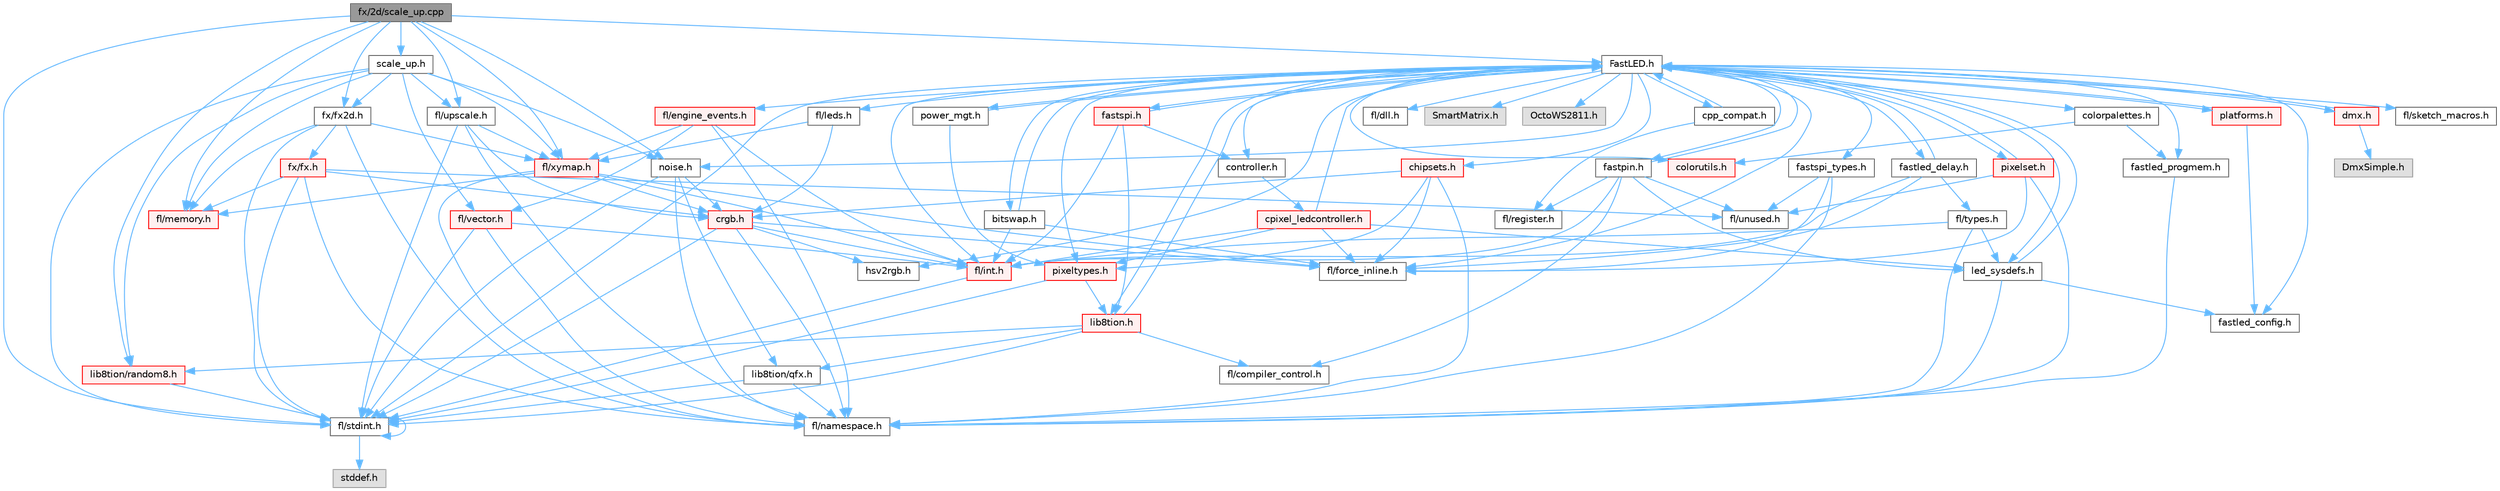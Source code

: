 digraph "fx/2d/scale_up.cpp"
{
 // INTERACTIVE_SVG=YES
 // LATEX_PDF_SIZE
  bgcolor="transparent";
  edge [fontname=Helvetica,fontsize=10,labelfontname=Helvetica,labelfontsize=10];
  node [fontname=Helvetica,fontsize=10,shape=box,height=0.2,width=0.4];
  Node1 [id="Node000001",label="fx/2d/scale_up.cpp",height=0.2,width=0.4,color="gray40", fillcolor="grey60", style="filled", fontcolor="black",tooltip=" "];
  Node1 -> Node2 [id="edge1_Node000001_Node000002",color="steelblue1",style="solid",tooltip=" "];
  Node2 [id="Node000002",label="fl/stdint.h",height=0.2,width=0.4,color="grey40", fillcolor="white", style="filled",URL="$df/dd8/stdint_8h.html",tooltip=" "];
  Node2 -> Node3 [id="edge2_Node000002_Node000003",color="steelblue1",style="solid",tooltip=" "];
  Node3 [id="Node000003",label="stddef.h",height=0.2,width=0.4,color="grey60", fillcolor="#E0E0E0", style="filled",tooltip=" "];
  Node2 -> Node2 [id="edge3_Node000002_Node000002",color="steelblue1",style="solid",tooltip=" "];
  Node1 -> Node4 [id="edge4_Node000001_Node000004",color="steelblue1",style="solid",tooltip=" "];
  Node4 [id="Node000004",label="FastLED.h",height=0.2,width=0.4,color="grey40", fillcolor="white", style="filled",URL="$db/d97/_fast_l_e_d_8h.html",tooltip="central include file for FastLED, defines the CFastLED class/object"];
  Node4 -> Node2 [id="edge5_Node000004_Node000002",color="steelblue1",style="solid",tooltip=" "];
  Node4 -> Node5 [id="edge6_Node000004_Node000005",color="steelblue1",style="solid",tooltip=" "];
  Node5 [id="Node000005",label="fl/dll.h",height=0.2,width=0.4,color="grey40", fillcolor="white", style="filled",URL="$d3/d4b/dll_8h.html",tooltip="FastLED dynamic library interface - lightweight header for external callers."];
  Node4 -> Node6 [id="edge7_Node000004_Node000006",color="steelblue1",style="solid",tooltip=" "];
  Node6 [id="Node000006",label="SmartMatrix.h",height=0.2,width=0.4,color="grey60", fillcolor="#E0E0E0", style="filled",tooltip=" "];
  Node4 -> Node7 [id="edge8_Node000004_Node000007",color="steelblue1",style="solid",tooltip=" "];
  Node7 [id="Node000007",label="OctoWS2811.h",height=0.2,width=0.4,color="grey60", fillcolor="#E0E0E0", style="filled",tooltip=" "];
  Node4 -> Node8 [id="edge9_Node000004_Node000008",color="steelblue1",style="solid",tooltip=" "];
  Node8 [id="Node000008",label="fl/force_inline.h",height=0.2,width=0.4,color="grey40", fillcolor="white", style="filled",URL="$d4/d64/force__inline_8h.html",tooltip=" "];
  Node4 -> Node9 [id="edge10_Node000004_Node000009",color="steelblue1",style="solid",tooltip=" "];
  Node9 [id="Node000009",label="cpp_compat.h",height=0.2,width=0.4,color="grey40", fillcolor="white", style="filled",URL="$d9/d13/cpp__compat_8h.html",tooltip="Compatibility functions based on C++ version."];
  Node9 -> Node4 [id="edge11_Node000009_Node000004",color="steelblue1",style="solid",tooltip=" "];
  Node9 -> Node10 [id="edge12_Node000009_Node000010",color="steelblue1",style="solid",tooltip=" "];
  Node10 [id="Node000010",label="fl/register.h",height=0.2,width=0.4,color="grey40", fillcolor="white", style="filled",URL="$df/d80/register_8h.html",tooltip=" "];
  Node4 -> Node11 [id="edge13_Node000004_Node000011",color="steelblue1",style="solid",tooltip=" "];
  Node11 [id="Node000011",label="fastled_config.h",height=0.2,width=0.4,color="grey40", fillcolor="white", style="filled",URL="$d5/d11/fastled__config_8h.html",tooltip="Contains definitions that can be used to configure FastLED at compile time."];
  Node4 -> Node12 [id="edge14_Node000004_Node000012",color="steelblue1",style="solid",tooltip=" "];
  Node12 [id="Node000012",label="led_sysdefs.h",height=0.2,width=0.4,color="grey40", fillcolor="white", style="filled",URL="$d9/d3e/led__sysdefs_8h.html",tooltip="Determines which platform system definitions to include."];
  Node12 -> Node4 [id="edge15_Node000012_Node000004",color="steelblue1",style="solid",tooltip=" "];
  Node12 -> Node11 [id="edge16_Node000012_Node000011",color="steelblue1",style="solid",tooltip=" "];
  Node12 -> Node13 [id="edge17_Node000012_Node000013",color="steelblue1",style="solid",tooltip=" "];
  Node13 [id="Node000013",label="fl/namespace.h",height=0.2,width=0.4,color="grey40", fillcolor="white", style="filled",URL="$df/d2a/namespace_8h.html",tooltip="Implements the FastLED namespace macros."];
  Node4 -> Node14 [id="edge18_Node000004_Node000014",color="steelblue1",style="solid",tooltip=" "];
  Node14 [id="Node000014",label="fastled_delay.h",height=0.2,width=0.4,color="grey40", fillcolor="white", style="filled",URL="$d0/da8/fastled__delay_8h.html",tooltip="Utility functions and classes for managing delay cycles."];
  Node14 -> Node4 [id="edge19_Node000014_Node000004",color="steelblue1",style="solid",tooltip=" "];
  Node14 -> Node15 [id="edge20_Node000014_Node000015",color="steelblue1",style="solid",tooltip=" "];
  Node15 [id="Node000015",label="fl/types.h",height=0.2,width=0.4,color="grey40", fillcolor="white", style="filled",URL="$d7/da1/fl_2types_8h.html",tooltip=" "];
  Node15 -> Node13 [id="edge21_Node000015_Node000013",color="steelblue1",style="solid",tooltip=" "];
  Node15 -> Node16 [id="edge22_Node000015_Node000016",color="steelblue1",style="solid",tooltip=" "];
  Node16 [id="Node000016",label="fl/int.h",height=0.2,width=0.4,color="red", fillcolor="#FFF0F0", style="filled",URL="$d3/d7e/int_8h.html",tooltip=" "];
  Node16 -> Node2 [id="edge23_Node000016_Node000002",color="steelblue1",style="solid",tooltip=" "];
  Node15 -> Node12 [id="edge24_Node000015_Node000012",color="steelblue1",style="solid",tooltip=" "];
  Node14 -> Node8 [id="edge25_Node000014_Node000008",color="steelblue1",style="solid",tooltip=" "];
  Node14 -> Node16 [id="edge26_Node000014_Node000016",color="steelblue1",style="solid",tooltip=" "];
  Node4 -> Node18 [id="edge27_Node000004_Node000018",color="steelblue1",style="solid",tooltip=" "];
  Node18 [id="Node000018",label="bitswap.h",height=0.2,width=0.4,color="grey40", fillcolor="white", style="filled",URL="$de/ded/bitswap_8h.html",tooltip="Functions for doing a rotation of bits/bytes used by parallel output."];
  Node18 -> Node4 [id="edge28_Node000018_Node000004",color="steelblue1",style="solid",tooltip=" "];
  Node18 -> Node8 [id="edge29_Node000018_Node000008",color="steelblue1",style="solid",tooltip=" "];
  Node18 -> Node16 [id="edge30_Node000018_Node000016",color="steelblue1",style="solid",tooltip=" "];
  Node4 -> Node19 [id="edge31_Node000004_Node000019",color="steelblue1",style="solid",tooltip=" "];
  Node19 [id="Node000019",label="controller.h",height=0.2,width=0.4,color="grey40", fillcolor="white", style="filled",URL="$d2/dd9/controller_8h.html",tooltip="deprecated: base definitions used by led controllers for writing out led data"];
  Node19 -> Node20 [id="edge32_Node000019_Node000020",color="steelblue1",style="solid",tooltip=" "];
  Node20 [id="Node000020",label="cpixel_ledcontroller.h",height=0.2,width=0.4,color="red", fillcolor="#FFF0F0", style="filled",URL="$d9/d57/cpixel__ledcontroller_8h.html",tooltip="defines the templated version of the CLEDController class"];
  Node20 -> Node4 [id="edge33_Node000020_Node000004",color="steelblue1",style="solid",tooltip=" "];
  Node20 -> Node12 [id="edge34_Node000020_Node000012",color="steelblue1",style="solid",tooltip=" "];
  Node20 -> Node21 [id="edge35_Node000020_Node000021",color="steelblue1",style="solid",tooltip=" "];
  Node21 [id="Node000021",label="pixeltypes.h",height=0.2,width=0.4,color="red", fillcolor="#FFF0F0", style="filled",URL="$d2/dba/pixeltypes_8h.html",tooltip="Includes defintions for RGB and HSV pixels."];
  Node21 -> Node2 [id="edge36_Node000021_Node000002",color="steelblue1",style="solid",tooltip=" "];
  Node21 -> Node22 [id="edge37_Node000021_Node000022",color="steelblue1",style="solid",tooltip=" "];
  Node22 [id="Node000022",label="lib8tion.h",height=0.2,width=0.4,color="red", fillcolor="#FFF0F0", style="filled",URL="$df/da5/lib8tion_8h.html",tooltip="Fast, efficient 8-bit math functions specifically designed for high-performance LED programming."];
  Node22 -> Node4 [id="edge38_Node000022_Node000004",color="steelblue1",style="solid",tooltip=" "];
  Node22 -> Node25 [id="edge39_Node000022_Node000025",color="steelblue1",style="solid",tooltip=" "];
  Node25 [id="Node000025",label="fl/compiler_control.h",height=0.2,width=0.4,color="grey40", fillcolor="white", style="filled",URL="$d4/d54/compiler__control_8h.html",tooltip=" "];
  Node22 -> Node2 [id="edge40_Node000022_Node000002",color="steelblue1",style="solid",tooltip=" "];
  Node22 -> Node27 [id="edge41_Node000022_Node000027",color="steelblue1",style="solid",tooltip=" "];
  Node27 [id="Node000027",label="lib8tion/qfx.h",height=0.2,width=0.4,color="grey40", fillcolor="white", style="filled",URL="$d2/d19/qfx_8h.html",tooltip=" "];
  Node27 -> Node2 [id="edge42_Node000027_Node000002",color="steelblue1",style="solid",tooltip=" "];
  Node27 -> Node13 [id="edge43_Node000027_Node000013",color="steelblue1",style="solid",tooltip=" "];
  Node22 -> Node80 [id="edge44_Node000022_Node000080",color="steelblue1",style="solid",tooltip=" "];
  Node80 [id="Node000080",label="lib8tion/random8.h",height=0.2,width=0.4,color="red", fillcolor="#FFF0F0", style="filled",URL="$d9/dfa/random8_8h.html",tooltip="Fast, efficient random number generators specifically designed for high-performance LED programming."];
  Node80 -> Node2 [id="edge45_Node000080_Node000002",color="steelblue1",style="solid",tooltip=" "];
  Node20 -> Node8 [id="edge46_Node000020_Node000008",color="steelblue1",style="solid",tooltip=" "];
  Node20 -> Node16 [id="edge47_Node000020_Node000016",color="steelblue1",style="solid",tooltip=" "];
  Node4 -> Node117 [id="edge48_Node000004_Node000117",color="steelblue1",style="solid",tooltip=" "];
  Node117 [id="Node000117",label="fastpin.h",height=0.2,width=0.4,color="grey40", fillcolor="white", style="filled",URL="$db/d65/fastpin_8h.html",tooltip="Class base definitions for defining fast pin access."];
  Node117 -> Node4 [id="edge49_Node000117_Node000004",color="steelblue1",style="solid",tooltip=" "];
  Node117 -> Node25 [id="edge50_Node000117_Node000025",color="steelblue1",style="solid",tooltip=" "];
  Node117 -> Node12 [id="edge51_Node000117_Node000012",color="steelblue1",style="solid",tooltip=" "];
  Node117 -> Node54 [id="edge52_Node000117_Node000054",color="steelblue1",style="solid",tooltip=" "];
  Node54 [id="Node000054",label="fl/unused.h",height=0.2,width=0.4,color="grey40", fillcolor="white", style="filled",URL="$d8/d4b/unused_8h.html",tooltip=" "];
  Node117 -> Node16 [id="edge53_Node000117_Node000016",color="steelblue1",style="solid",tooltip=" "];
  Node117 -> Node10 [id="edge54_Node000117_Node000010",color="steelblue1",style="solid",tooltip=" "];
  Node4 -> Node118 [id="edge55_Node000004_Node000118",color="steelblue1",style="solid",tooltip=" "];
  Node118 [id="Node000118",label="fastspi_types.h",height=0.2,width=0.4,color="grey40", fillcolor="white", style="filled",URL="$d2/ddb/fastspi__types_8h.html",tooltip="Data types and constants used by SPI interfaces."];
  Node118 -> Node8 [id="edge56_Node000118_Node000008",color="steelblue1",style="solid",tooltip=" "];
  Node118 -> Node13 [id="edge57_Node000118_Node000013",color="steelblue1",style="solid",tooltip=" "];
  Node118 -> Node54 [id="edge58_Node000118_Node000054",color="steelblue1",style="solid",tooltip=" "];
  Node4 -> Node119 [id="edge59_Node000004_Node000119",color="steelblue1",style="solid",tooltip=" "];
  Node119 [id="Node000119",label="dmx.h",height=0.2,width=0.4,color="red", fillcolor="#FFF0F0", style="filled",URL="$d3/de1/dmx_8h.html",tooltip="Defines the DMX512-based LED controllers."];
  Node119 -> Node4 [id="edge60_Node000119_Node000004",color="steelblue1",style="solid",tooltip=" "];
  Node119 -> Node120 [id="edge61_Node000119_Node000120",color="steelblue1",style="solid",tooltip=" "];
  Node120 [id="Node000120",label="DmxSimple.h",height=0.2,width=0.4,color="grey60", fillcolor="#E0E0E0", style="filled",tooltip=" "];
  Node4 -> Node122 [id="edge62_Node000004_Node000122",color="steelblue1",style="solid",tooltip=" "];
  Node122 [id="Node000122",label="platforms.h",height=0.2,width=0.4,color="red", fillcolor="#FFF0F0", style="filled",URL="$da/dc9/platforms_8h.html",tooltip="Determines which platforms headers to include."];
  Node122 -> Node4 [id="edge63_Node000122_Node000004",color="steelblue1",style="solid",tooltip=" "];
  Node122 -> Node11 [id="edge64_Node000122_Node000011",color="steelblue1",style="solid",tooltip=" "];
  Node4 -> Node31 [id="edge65_Node000004_Node000031",color="steelblue1",style="solid",tooltip=" "];
  Node31 [id="Node000031",label="fastled_progmem.h",height=0.2,width=0.4,color="grey40", fillcolor="white", style="filled",URL="$df/dab/fastled__progmem_8h.html",tooltip="Wrapper definitions to allow seamless use of PROGMEM in environments that have it."];
  Node31 -> Node13 [id="edge66_Node000031_Node000013",color="steelblue1",style="solid",tooltip=" "];
  Node4 -> Node22 [id="edge67_Node000004_Node000022",color="steelblue1",style="solid",tooltip=" "];
  Node4 -> Node21 [id="edge68_Node000004_Node000021",color="steelblue1",style="solid",tooltip=" "];
  Node4 -> Node78 [id="edge69_Node000004_Node000078",color="steelblue1",style="solid",tooltip=" "];
  Node78 [id="Node000078",label="hsv2rgb.h",height=0.2,width=0.4,color="grey40", fillcolor="white", style="filled",URL="$de/d9a/hsv2rgb_8h.html",tooltip="Functions to convert from the HSV colorspace to the RGB colorspace."];
  Node4 -> Node124 [id="edge70_Node000004_Node000124",color="steelblue1",style="solid",tooltip=" "];
  Node124 [id="Node000124",label="colorutils.h",height=0.2,width=0.4,color="red", fillcolor="#FFF0F0", style="filled",URL="$d1/dfb/colorutils_8h.html",tooltip=" "];
  Node4 -> Node129 [id="edge71_Node000004_Node000129",color="steelblue1",style="solid",tooltip=" "];
  Node129 [id="Node000129",label="pixelset.h",height=0.2,width=0.4,color="red", fillcolor="#FFF0F0", style="filled",URL="$d4/d46/pixelset_8h.html",tooltip="Declares classes for managing logical groups of LEDs."];
  Node129 -> Node8 [id="edge72_Node000129_Node000008",color="steelblue1",style="solid",tooltip=" "];
  Node129 -> Node13 [id="edge73_Node000129_Node000013",color="steelblue1",style="solid",tooltip=" "];
  Node129 -> Node54 [id="edge74_Node000129_Node000054",color="steelblue1",style="solid",tooltip=" "];
  Node129 -> Node4 [id="edge75_Node000129_Node000004",color="steelblue1",style="solid",tooltip=" "];
  Node4 -> Node130 [id="edge76_Node000004_Node000130",color="steelblue1",style="solid",tooltip=" "];
  Node130 [id="Node000130",label="colorpalettes.h",height=0.2,width=0.4,color="grey40", fillcolor="white", style="filled",URL="$dc/dcc/colorpalettes_8h.html",tooltip="Declarations for the predefined color palettes supplied by FastLED."];
  Node130 -> Node124 [id="edge77_Node000130_Node000124",color="steelblue1",style="solid",tooltip=" "];
  Node130 -> Node31 [id="edge78_Node000130_Node000031",color="steelblue1",style="solid",tooltip=" "];
  Node4 -> Node131 [id="edge79_Node000004_Node000131",color="steelblue1",style="solid",tooltip=" "];
  Node131 [id="Node000131",label="noise.h",height=0.2,width=0.4,color="grey40", fillcolor="white", style="filled",URL="$d1/d31/noise_8h.html",tooltip="Functions to generate and fill arrays with noise."];
  Node131 -> Node2 [id="edge80_Node000131_Node000002",color="steelblue1",style="solid",tooltip=" "];
  Node131 -> Node74 [id="edge81_Node000131_Node000074",color="steelblue1",style="solid",tooltip=" "];
  Node74 [id="Node000074",label="crgb.h",height=0.2,width=0.4,color="red", fillcolor="#FFF0F0", style="filled",URL="$db/dd1/crgb_8h.html",tooltip="Defines the red, green, and blue (RGB) pixel struct."];
  Node74 -> Node2 [id="edge82_Node000074_Node000002",color="steelblue1",style="solid",tooltip=" "];
  Node74 -> Node16 [id="edge83_Node000074_Node000016",color="steelblue1",style="solid",tooltip=" "];
  Node74 -> Node13 [id="edge84_Node000074_Node000013",color="steelblue1",style="solid",tooltip=" "];
  Node74 -> Node8 [id="edge85_Node000074_Node000008",color="steelblue1",style="solid",tooltip=" "];
  Node74 -> Node78 [id="edge86_Node000074_Node000078",color="steelblue1",style="solid",tooltip=" "];
  Node131 -> Node13 [id="edge87_Node000131_Node000013",color="steelblue1",style="solid",tooltip=" "];
  Node131 -> Node27 [id="edge88_Node000131_Node000027",color="steelblue1",style="solid",tooltip=" "];
  Node4 -> Node132 [id="edge89_Node000004_Node000132",color="steelblue1",style="solid",tooltip=" "];
  Node132 [id="Node000132",label="power_mgt.h",height=0.2,width=0.4,color="grey40", fillcolor="white", style="filled",URL="$dc/d5b/power__mgt_8h.html",tooltip="Functions to limit the power used by FastLED."];
  Node132 -> Node4 [id="edge90_Node000132_Node000004",color="steelblue1",style="solid",tooltip=" "];
  Node132 -> Node21 [id="edge91_Node000132_Node000021",color="steelblue1",style="solid",tooltip=" "];
  Node4 -> Node133 [id="edge92_Node000004_Node000133",color="steelblue1",style="solid",tooltip=" "];
  Node133 [id="Node000133",label="fastspi.h",height=0.2,width=0.4,color="red", fillcolor="#FFF0F0", style="filled",URL="$d6/ddc/fastspi_8h.html",tooltip="Serial peripheral interface (SPI) definitions per platform."];
  Node133 -> Node4 [id="edge93_Node000133_Node000004",color="steelblue1",style="solid",tooltip=" "];
  Node133 -> Node19 [id="edge94_Node000133_Node000019",color="steelblue1",style="solid",tooltip=" "];
  Node133 -> Node22 [id="edge95_Node000133_Node000022",color="steelblue1",style="solid",tooltip=" "];
  Node133 -> Node16 [id="edge96_Node000133_Node000016",color="steelblue1",style="solid",tooltip=" "];
  Node4 -> Node135 [id="edge97_Node000004_Node000135",color="steelblue1",style="solid",tooltip=" "];
  Node135 [id="Node000135",label="chipsets.h",height=0.2,width=0.4,color="red", fillcolor="#FFF0F0", style="filled",URL="$db/d66/chipsets_8h.html",tooltip="Contains the bulk of the definitions for the various LED chipsets supported."];
  Node135 -> Node21 [id="edge98_Node000135_Node000021",color="steelblue1",style="solid",tooltip=" "];
  Node135 -> Node8 [id="edge99_Node000135_Node000008",color="steelblue1",style="solid",tooltip=" "];
  Node135 -> Node74 [id="edge100_Node000135_Node000074",color="steelblue1",style="solid",tooltip=" "];
  Node135 -> Node13 [id="edge101_Node000135_Node000013",color="steelblue1",style="solid",tooltip=" "];
  Node4 -> Node93 [id="edge102_Node000004_Node000093",color="steelblue1",style="solid",tooltip=" "];
  Node93 [id="Node000093",label="fl/engine_events.h",height=0.2,width=0.4,color="red", fillcolor="#FFF0F0", style="filled",URL="$db/dc0/engine__events_8h.html",tooltip=" "];
  Node93 -> Node13 [id="edge103_Node000093_Node000013",color="steelblue1",style="solid",tooltip=" "];
  Node93 -> Node67 [id="edge104_Node000093_Node000067",color="steelblue1",style="solid",tooltip=" "];
  Node67 [id="Node000067",label="fl/vector.h",height=0.2,width=0.4,color="red", fillcolor="#FFF0F0", style="filled",URL="$d6/d68/vector_8h.html",tooltip=" "];
  Node67 -> Node2 [id="edge105_Node000067_Node000002",color="steelblue1",style="solid",tooltip=" "];
  Node67 -> Node16 [id="edge106_Node000067_Node000016",color="steelblue1",style="solid",tooltip=" "];
  Node67 -> Node13 [id="edge107_Node000067_Node000013",color="steelblue1",style="solid",tooltip=" "];
  Node93 -> Node114 [id="edge108_Node000093_Node000114",color="steelblue1",style="solid",tooltip=" "];
  Node114 [id="Node000114",label="fl/xymap.h",height=0.2,width=0.4,color="red", fillcolor="#FFF0F0", style="filled",URL="$da/d61/xymap_8h.html",tooltip=" "];
  Node114 -> Node16 [id="edge109_Node000114_Node000016",color="steelblue1",style="solid",tooltip=" "];
  Node114 -> Node13 [id="edge110_Node000114_Node000013",color="steelblue1",style="solid",tooltip=" "];
  Node114 -> Node8 [id="edge111_Node000114_Node000008",color="steelblue1",style="solid",tooltip=" "];
  Node114 -> Node74 [id="edge112_Node000114_Node000074",color="steelblue1",style="solid",tooltip=" "];
  Node114 -> Node41 [id="edge113_Node000114_Node000041",color="steelblue1",style="solid",tooltip=" "];
  Node41 [id="Node000041",label="fl/memory.h",height=0.2,width=0.4,color="red", fillcolor="#FFF0F0", style="filled",URL="$dc/d18/memory_8h.html",tooltip=" "];
  Node93 -> Node16 [id="edge114_Node000093_Node000016",color="steelblue1",style="solid",tooltip=" "];
  Node4 -> Node137 [id="edge115_Node000004_Node000137",color="steelblue1",style="solid",tooltip=" "];
  Node137 [id="Node000137",label="fl/leds.h",height=0.2,width=0.4,color="grey40", fillcolor="white", style="filled",URL="$da/d78/leds_8h.html",tooltip=" "];
  Node137 -> Node74 [id="edge116_Node000137_Node000074",color="steelblue1",style="solid",tooltip=" "];
  Node137 -> Node114 [id="edge117_Node000137_Node000114",color="steelblue1",style="solid",tooltip=" "];
  Node4 -> Node16 [id="edge118_Node000004_Node000016",color="steelblue1",style="solid",tooltip=" "];
  Node4 -> Node110 [id="edge119_Node000004_Node000110",color="steelblue1",style="solid",tooltip=" "];
  Node110 [id="Node000110",label="fl/sketch_macros.h",height=0.2,width=0.4,color="grey40", fillcolor="white", style="filled",URL="$d1/dbc/sketch__macros_8h.html",tooltip=" "];
  Node1 -> Node138 [id="edge120_Node000001_Node000138",color="steelblue1",style="solid",tooltip=" "];
  Node138 [id="Node000138",label="fl/upscale.h",height=0.2,width=0.4,color="grey40", fillcolor="white", style="filled",URL="$d6/d0c/upscale_8h.html",tooltip=" "];
  Node138 -> Node2 [id="edge121_Node000138_Node000002",color="steelblue1",style="solid",tooltip=" "];
  Node138 -> Node74 [id="edge122_Node000138_Node000074",color="steelblue1",style="solid",tooltip=" "];
  Node138 -> Node13 [id="edge123_Node000138_Node000013",color="steelblue1",style="solid",tooltip=" "];
  Node138 -> Node114 [id="edge124_Node000138_Node000114",color="steelblue1",style="solid",tooltip=" "];
  Node1 -> Node41 [id="edge125_Node000001_Node000041",color="steelblue1",style="solid",tooltip=" "];
  Node1 -> Node114 [id="edge126_Node000001_Node000114",color="steelblue1",style="solid",tooltip=" "];
  Node1 -> Node139 [id="edge127_Node000001_Node000139",color="steelblue1",style="solid",tooltip=" "];
  Node139 [id="Node000139",label="fx/fx2d.h",height=0.2,width=0.4,color="grey40", fillcolor="white", style="filled",URL="$d9/d43/fx2d_8h.html",tooltip=" "];
  Node139 -> Node2 [id="edge128_Node000139_Node000002",color="steelblue1",style="solid",tooltip=" "];
  Node139 -> Node13 [id="edge129_Node000139_Node000013",color="steelblue1",style="solid",tooltip=" "];
  Node139 -> Node41 [id="edge130_Node000139_Node000041",color="steelblue1",style="solid",tooltip=" "];
  Node139 -> Node114 [id="edge131_Node000139_Node000114",color="steelblue1",style="solid",tooltip=" "];
  Node139 -> Node140 [id="edge132_Node000139_Node000140",color="steelblue1",style="solid",tooltip=" "];
  Node140 [id="Node000140",label="fx/fx.h",height=0.2,width=0.4,color="red", fillcolor="#FFF0F0", style="filled",URL="$d2/d0c/fx_8h.html",tooltip=" "];
  Node140 -> Node2 [id="edge133_Node000140_Node000002",color="steelblue1",style="solid",tooltip=" "];
  Node140 -> Node74 [id="edge134_Node000140_Node000074",color="steelblue1",style="solid",tooltip=" "];
  Node140 -> Node13 [id="edge135_Node000140_Node000013",color="steelblue1",style="solid",tooltip=" "];
  Node140 -> Node41 [id="edge136_Node000140_Node000041",color="steelblue1",style="solid",tooltip=" "];
  Node140 -> Node54 [id="edge137_Node000140_Node000054",color="steelblue1",style="solid",tooltip=" "];
  Node1 -> Node80 [id="edge138_Node000001_Node000080",color="steelblue1",style="solid",tooltip=" "];
  Node1 -> Node131 [id="edge139_Node000001_Node000131",color="steelblue1",style="solid",tooltip=" "];
  Node1 -> Node143 [id="edge140_Node000001_Node000143",color="steelblue1",style="solid",tooltip=" "];
  Node143 [id="Node000143",label="scale_up.h",height=0.2,width=0.4,color="grey40", fillcolor="white", style="filled",URL="$d2/d74/scale__up_8h.html",tooltip="Expands a grid using bilinear interpolation and scaling up."];
  Node143 -> Node2 [id="edge141_Node000143_Node000002",color="steelblue1",style="solid",tooltip=" "];
  Node143 -> Node138 [id="edge142_Node000143_Node000138",color="steelblue1",style="solid",tooltip=" "];
  Node143 -> Node41 [id="edge143_Node000143_Node000041",color="steelblue1",style="solid",tooltip=" "];
  Node143 -> Node67 [id="edge144_Node000143_Node000067",color="steelblue1",style="solid",tooltip=" "];
  Node143 -> Node114 [id="edge145_Node000143_Node000114",color="steelblue1",style="solid",tooltip=" "];
  Node143 -> Node139 [id="edge146_Node000143_Node000139",color="steelblue1",style="solid",tooltip=" "];
  Node143 -> Node80 [id="edge147_Node000143_Node000080",color="steelblue1",style="solid",tooltip=" "];
  Node143 -> Node131 [id="edge148_Node000143_Node000131",color="steelblue1",style="solid",tooltip=" "];
}
